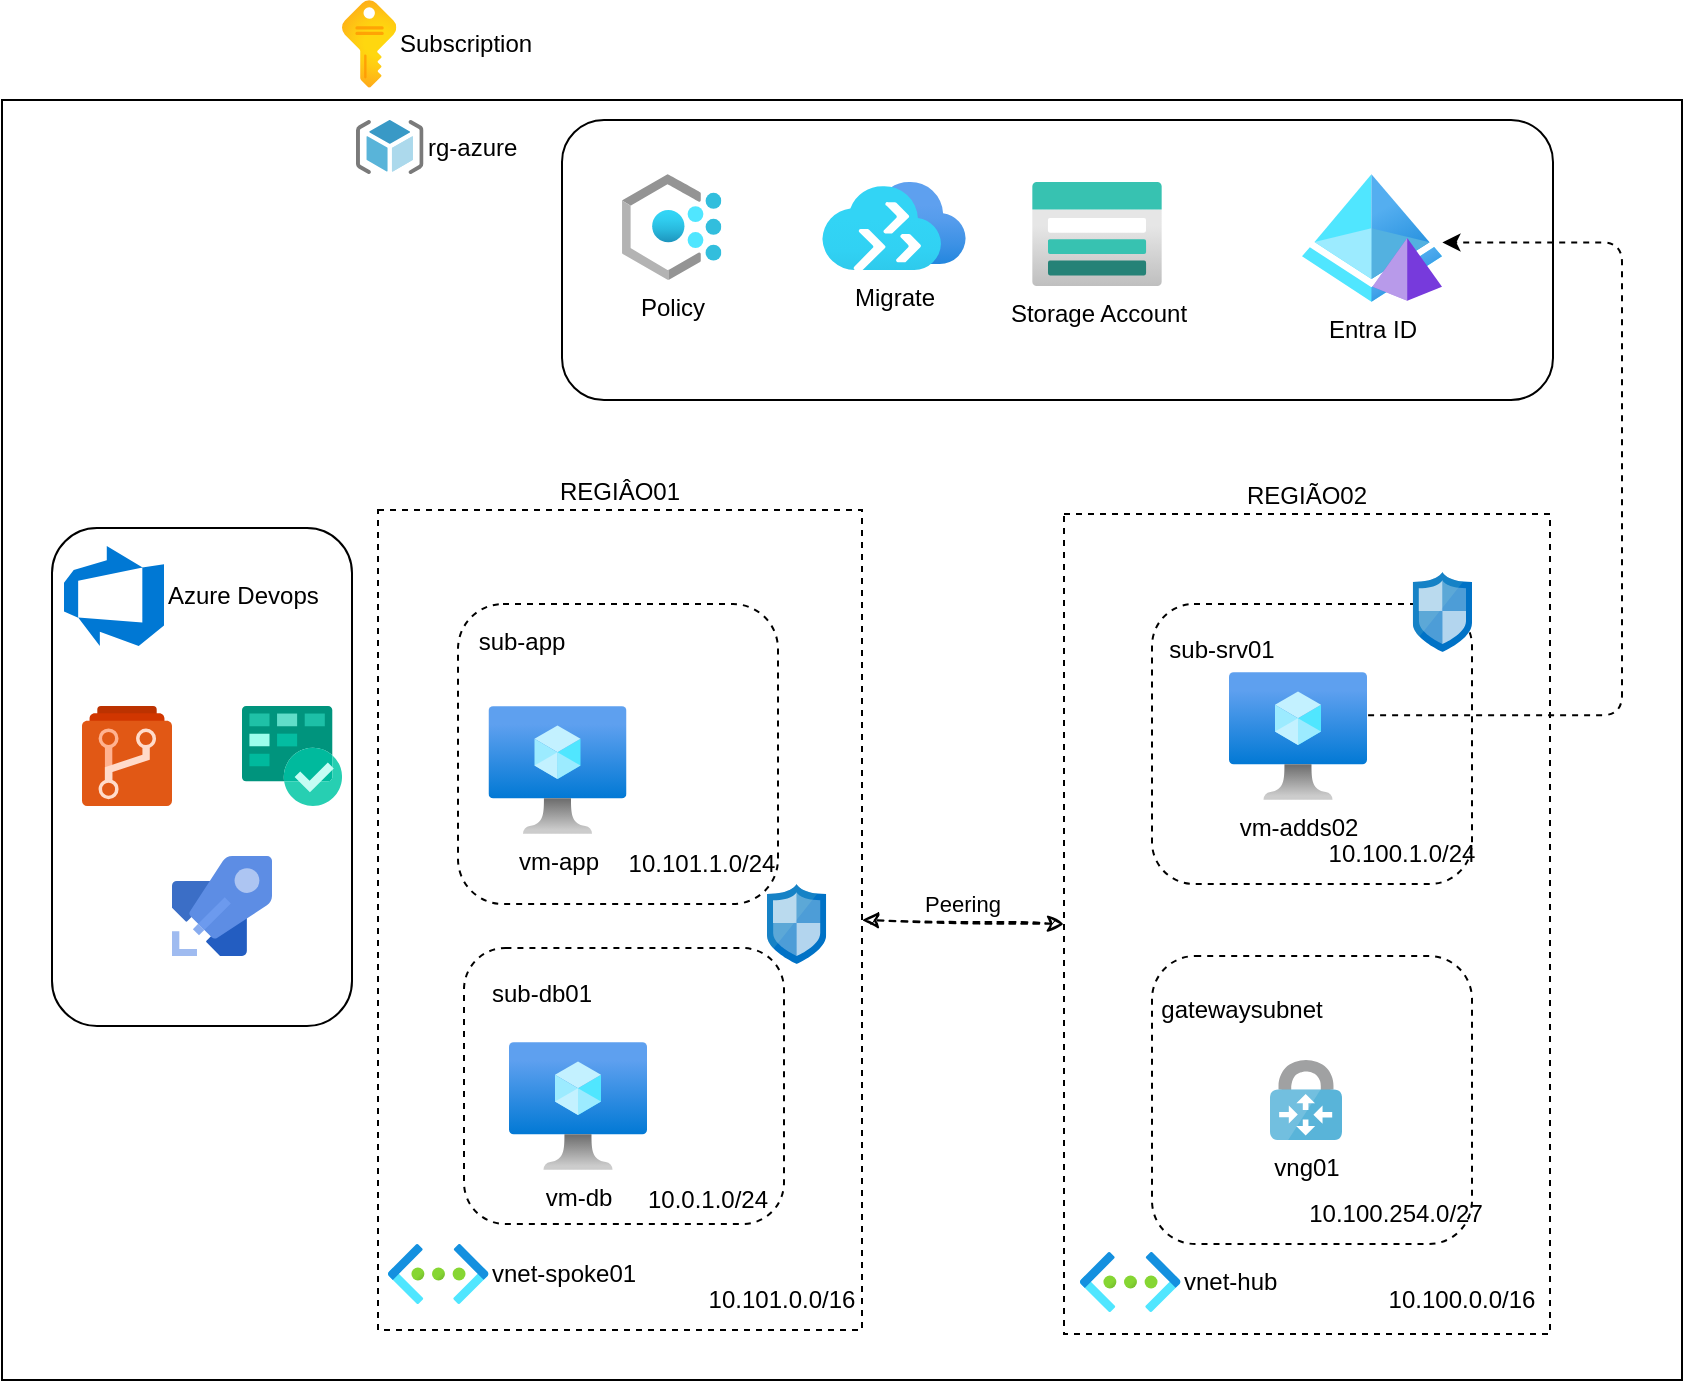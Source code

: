 <mxfile>
    <diagram id="ZCmghLIJK6o-uubIoBJu" name="Page-1">
        <mxGraphModel dx="1759" dy="1802" grid="1" gridSize="10" guides="1" tooltips="1" connect="1" arrows="1" fold="1" page="1" pageScale="1" pageWidth="827" pageHeight="1169" math="0" shadow="0">
            <root>
                <mxCell id="0"/>
                <mxCell id="1" parent="0"/>
                <mxCell id="2" value="" style="rounded=0;whiteSpace=wrap;html=1;" parent="1" vertex="1">
                    <mxGeometry x="-140" y="-60" width="840" height="640" as="geometry"/>
                </mxCell>
                <mxCell id="46" value="" style="rounded=1;whiteSpace=wrap;html=1;" vertex="1" parent="1">
                    <mxGeometry x="-115" y="154" width="150" height="249" as="geometry"/>
                </mxCell>
                <mxCell id="29" value="" style="rounded=1;whiteSpace=wrap;html=1;" vertex="1" parent="1">
                    <mxGeometry x="140" y="-50" width="495.5" height="140" as="geometry"/>
                </mxCell>
                <mxCell id="17" style="edgeStyle=none;html=1;exitX=0;exitY=0.5;exitDx=0;exitDy=0;strokeColor=default;sketch=1;curveFitting=1;jiggle=2;startArrow=classic;startFill=1;entryX=1;entryY=0.5;entryDx=0;entryDy=0;dashed=1;" parent="1" source="4" target="3" edge="1">
                    <mxGeometry relative="1" as="geometry">
                        <mxPoint x="310" y="352" as="targetPoint"/>
                    </mxGeometry>
                </mxCell>
                <mxCell id="18" value="Peering" style="edgeLabel;html=1;align=center;verticalAlign=middle;resizable=0;points=[];" parent="17" vertex="1" connectable="0">
                    <mxGeometry x="-0.18" y="-1" relative="1" as="geometry">
                        <mxPoint x="-10" y="-8" as="offset"/>
                    </mxGeometry>
                </mxCell>
                <mxCell id="3" value="REGIÂO01" style="rounded=0;whiteSpace=wrap;html=1;dashed=1;labelPosition=center;verticalLabelPosition=top;align=center;verticalAlign=bottom;" parent="1" vertex="1">
                    <mxGeometry x="48" y="145" width="242" height="410" as="geometry"/>
                </mxCell>
                <mxCell id="4" value="REGIÃO02" style="rounded=0;whiteSpace=wrap;html=1;dashed=1;labelPosition=center;verticalLabelPosition=top;align=center;verticalAlign=bottom;" parent="1" vertex="1">
                    <mxGeometry x="391" y="147" width="243" height="410" as="geometry"/>
                </mxCell>
                <mxCell id="5" value="" style="rounded=1;whiteSpace=wrap;html=1;dashed=1;" parent="1" vertex="1">
                    <mxGeometry x="88" y="192" width="160" height="150" as="geometry"/>
                </mxCell>
                <mxCell id="6" value="" style="rounded=1;whiteSpace=wrap;html=1;dashed=1;" parent="1" vertex="1">
                    <mxGeometry x="91" y="364" width="160" height="138" as="geometry"/>
                </mxCell>
                <mxCell id="7" value="" style="rounded=1;whiteSpace=wrap;html=1;dashed=1;" parent="1" vertex="1">
                    <mxGeometry x="435" y="192" width="160" height="140" as="geometry"/>
                </mxCell>
                <mxCell id="8" value="" style="rounded=1;whiteSpace=wrap;html=1;dashed=1;" parent="1" vertex="1">
                    <mxGeometry x="435" y="368" width="160" height="144" as="geometry"/>
                </mxCell>
                <mxCell id="9" value="vm-app" style="aspect=fixed;html=1;points=[];align=center;image;fontSize=12;image=img/lib/azure2/compute/Virtual_Machine.svg;dashed=1;" parent="1" vertex="1">
                    <mxGeometry x="103.25" y="243" width="69" height="64" as="geometry"/>
                </mxCell>
                <mxCell id="38" style="edgeStyle=orthogonalEdgeStyle;html=1;entryX=1.003;entryY=0.535;entryDx=0;entryDy=0;entryPerimeter=0;exitX=1.008;exitY=0.338;exitDx=0;exitDy=0;exitPerimeter=0;dashed=1;" edge="1" parent="1" source="10" target="33">
                    <mxGeometry relative="1" as="geometry">
                        <Array as="points">
                            <mxPoint x="670" y="248"/>
                            <mxPoint x="670" y="11"/>
                        </Array>
                    </mxGeometry>
                </mxCell>
                <mxCell id="10" value="vm-adds02" style="aspect=fixed;html=1;points=[];align=center;image;fontSize=12;image=img/lib/azure2/compute/Virtual_Machine.svg;dashed=1;" parent="1" vertex="1">
                    <mxGeometry x="473.5" y="226" width="69" height="64" as="geometry"/>
                </mxCell>
                <mxCell id="12" value="vm-db" style="aspect=fixed;html=1;points=[];align=center;image;fontSize=12;image=img/lib/azure2/compute/Virtual_Machine.svg;dashed=1;" parent="1" vertex="1">
                    <mxGeometry x="113.5" y="411" width="69" height="64" as="geometry"/>
                </mxCell>
                <mxCell id="13" value="rg-azure" style="sketch=0;aspect=fixed;html=1;points=[];align=left;image;fontSize=12;image=img/lib/mscae/ResourceGroup.svg;dashed=1;labelPosition=right;verticalLabelPosition=middle;verticalAlign=middle;" parent="1" vertex="1">
                    <mxGeometry x="37" y="-50" width="33.75" height="27" as="geometry"/>
                </mxCell>
                <mxCell id="14" value="Subscription" style="aspect=fixed;html=1;points=[];align=left;image;fontSize=12;image=img/lib/azure2/general/Subscriptions.svg;dashed=1;labelPosition=right;verticalLabelPosition=middle;verticalAlign=middle;" parent="1" vertex="1">
                    <mxGeometry x="30" y="-110" width="27.18" height="43.86" as="geometry"/>
                </mxCell>
                <mxCell id="15" value="vnet-spoke01" style="aspect=fixed;html=1;points=[];align=left;image;fontSize=12;image=img/lib/azure2/networking/Virtual_Networks.svg;dashed=1;labelPosition=right;verticalLabelPosition=middle;verticalAlign=middle;" parent="1" vertex="1">
                    <mxGeometry x="53" y="512" width="50.25" height="30" as="geometry"/>
                </mxCell>
                <mxCell id="16" value="vnet-hub" style="aspect=fixed;html=1;points=[];align=left;image;fontSize=12;image=img/lib/azure2/networking/Virtual_Networks.svg;dashed=1;labelPosition=right;verticalLabelPosition=middle;verticalAlign=middle;" parent="1" vertex="1">
                    <mxGeometry x="399" y="516" width="50.25" height="30" as="geometry"/>
                </mxCell>
                <mxCell id="19" value="sub-app" style="text;html=1;strokeColor=none;fillColor=none;align=center;verticalAlign=middle;whiteSpace=wrap;rounded=0;dashed=1;" parent="1" vertex="1">
                    <mxGeometry x="89.5" y="196" width="60" height="30" as="geometry"/>
                </mxCell>
                <mxCell id="20" value="10.101.1.0/24" style="text;html=1;strokeColor=none;fillColor=none;align=center;verticalAlign=middle;whiteSpace=wrap;rounded=0;dashed=1;" parent="1" vertex="1">
                    <mxGeometry x="180" y="307" width="60" height="30" as="geometry"/>
                </mxCell>
                <mxCell id="21" value="sub-srv01" style="text;html=1;strokeColor=none;fillColor=none;align=center;verticalAlign=middle;whiteSpace=wrap;rounded=0;dashed=1;" parent="1" vertex="1">
                    <mxGeometry x="440" y="200" width="60" height="30" as="geometry"/>
                </mxCell>
                <mxCell id="22" value="10.100.1.0/24" style="text;html=1;strokeColor=none;fillColor=none;align=center;verticalAlign=middle;whiteSpace=wrap;rounded=0;dashed=1;" parent="1" vertex="1">
                    <mxGeometry x="530" y="302" width="60" height="30" as="geometry"/>
                </mxCell>
                <mxCell id="23" value="sub-db01" style="text;html=1;strokeColor=none;fillColor=none;align=center;verticalAlign=middle;whiteSpace=wrap;rounded=0;dashed=1;" parent="1" vertex="1">
                    <mxGeometry x="100" y="372" width="60" height="30" as="geometry"/>
                </mxCell>
                <mxCell id="24" value="10.0.1.0/24" style="text;html=1;strokeColor=none;fillColor=none;align=center;verticalAlign=middle;whiteSpace=wrap;rounded=0;dashed=1;" parent="1" vertex="1">
                    <mxGeometry x="182.5" y="475" width="60" height="30" as="geometry"/>
                </mxCell>
                <mxCell id="25" value="gatewaysubnet" style="text;html=1;strokeColor=none;fillColor=none;align=center;verticalAlign=middle;whiteSpace=wrap;rounded=0;dashed=1;" parent="1" vertex="1">
                    <mxGeometry x="450" y="380" width="60" height="30" as="geometry"/>
                </mxCell>
                <mxCell id="26" value="10.100.254.0/27" style="text;html=1;strokeColor=none;fillColor=none;align=center;verticalAlign=middle;whiteSpace=wrap;rounded=0;dashed=1;" parent="1" vertex="1">
                    <mxGeometry x="527" y="482" width="60" height="30" as="geometry"/>
                </mxCell>
                <mxCell id="27" value="10.101.0.0/16" style="text;html=1;strokeColor=none;fillColor=none;align=center;verticalAlign=middle;whiteSpace=wrap;rounded=0;dashed=1;" parent="1" vertex="1">
                    <mxGeometry x="220" y="525" width="60" height="30" as="geometry"/>
                </mxCell>
                <mxCell id="28" value="10.100.0.0/16" style="text;html=1;strokeColor=none;fillColor=none;align=center;verticalAlign=middle;whiteSpace=wrap;rounded=0;dashed=1;" parent="1" vertex="1">
                    <mxGeometry x="560" y="525" width="60" height="30" as="geometry"/>
                </mxCell>
                <mxCell id="30" value="Policy" style="aspect=fixed;html=1;points=[];align=center;image;fontSize=12;image=img/lib/azure2/management_governance/Policy.svg;" vertex="1" parent="1">
                    <mxGeometry x="170" y="-23" width="49.69" height="53" as="geometry"/>
                </mxCell>
                <mxCell id="31" value="Migrate" style="aspect=fixed;html=1;points=[];align=center;image;fontSize=12;image=img/lib/azure2/migrate/Azure_Migrate.svg;" vertex="1" parent="1">
                    <mxGeometry x="270" y="-19" width="72" height="44" as="geometry"/>
                </mxCell>
                <mxCell id="32" value="Storage Account" style="aspect=fixed;html=1;points=[];align=center;image;fontSize=12;image=img/lib/azure2/storage/Storage_Accounts.svg;" vertex="1" parent="1">
                    <mxGeometry x="375" y="-19" width="65" height="52" as="geometry"/>
                </mxCell>
                <mxCell id="33" value="Entra ID" style="aspect=fixed;html=1;points=[];align=center;image;fontSize=12;image=img/lib/azure2/identity/Azure_AD_Domain_Services.svg;" vertex="1" parent="1">
                    <mxGeometry x="510" y="-23" width="70" height="64" as="geometry"/>
                </mxCell>
                <mxCell id="34" value="" style="sketch=0;aspect=fixed;html=1;points=[];align=center;image;fontSize=12;image=img/lib/mscae/Network_Security_Groups_Classic.svg;" vertex="1" parent="1">
                    <mxGeometry x="565.4" y="176" width="29.6" height="40" as="geometry"/>
                </mxCell>
                <mxCell id="35" value="" style="sketch=0;aspect=fixed;html=1;points=[];align=center;image;fontSize=12;image=img/lib/mscae/Network_Security_Groups_Classic.svg;" vertex="1" parent="1">
                    <mxGeometry x="242.5" y="332" width="29.6" height="40" as="geometry"/>
                </mxCell>
                <mxCell id="37" value="vng01" style="sketch=0;aspect=fixed;html=1;points=[];align=center;image;fontSize=12;image=img/lib/mscae/VPN_Gateway.svg;" vertex="1" parent="1">
                    <mxGeometry x="494" y="420" width="36" height="40" as="geometry"/>
                </mxCell>
                <mxCell id="42" value="Azure Devops" style="sketch=0;aspect=fixed;html=1;points=[];align=left;image;fontSize=12;image=img/lib/mscae/Azure_DevOps.svg;labelPosition=right;verticalLabelPosition=middle;verticalAlign=middle;" vertex="1" parent="1">
                    <mxGeometry x="-109" y="163" width="50" height="50" as="geometry"/>
                </mxCell>
                <mxCell id="43" value="" style="sketch=0;aspect=fixed;html=1;points=[];align=center;image;fontSize=12;image=img/lib/mscae/Azure_Pipelines.svg;" vertex="1" parent="1">
                    <mxGeometry x="-55" y="318" width="50" height="50" as="geometry"/>
                </mxCell>
                <mxCell id="44" value="" style="sketch=0;aspect=fixed;html=1;points=[];align=center;image;fontSize=12;image=img/lib/mscae/Azure_Repos.svg;" vertex="1" parent="1">
                    <mxGeometry x="-100" y="243" width="45" height="50" as="geometry"/>
                </mxCell>
                <mxCell id="45" value="" style="sketch=0;aspect=fixed;html=1;points=[];align=center;image;fontSize=12;image=img/lib/mscae/Azure_Boards.svg;" vertex="1" parent="1">
                    <mxGeometry x="-20" y="243" width="50" height="50" as="geometry"/>
                </mxCell>
            </root>
        </mxGraphModel>
    </diagram>
</mxfile>